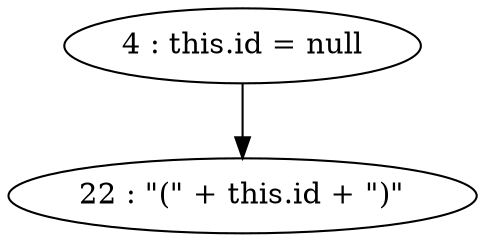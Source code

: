 digraph G {
"4 : this.id = null"
"4 : this.id = null" -> "22 : \"(\" + this.id + \")\""
"22 : \"(\" + this.id + \")\""
}